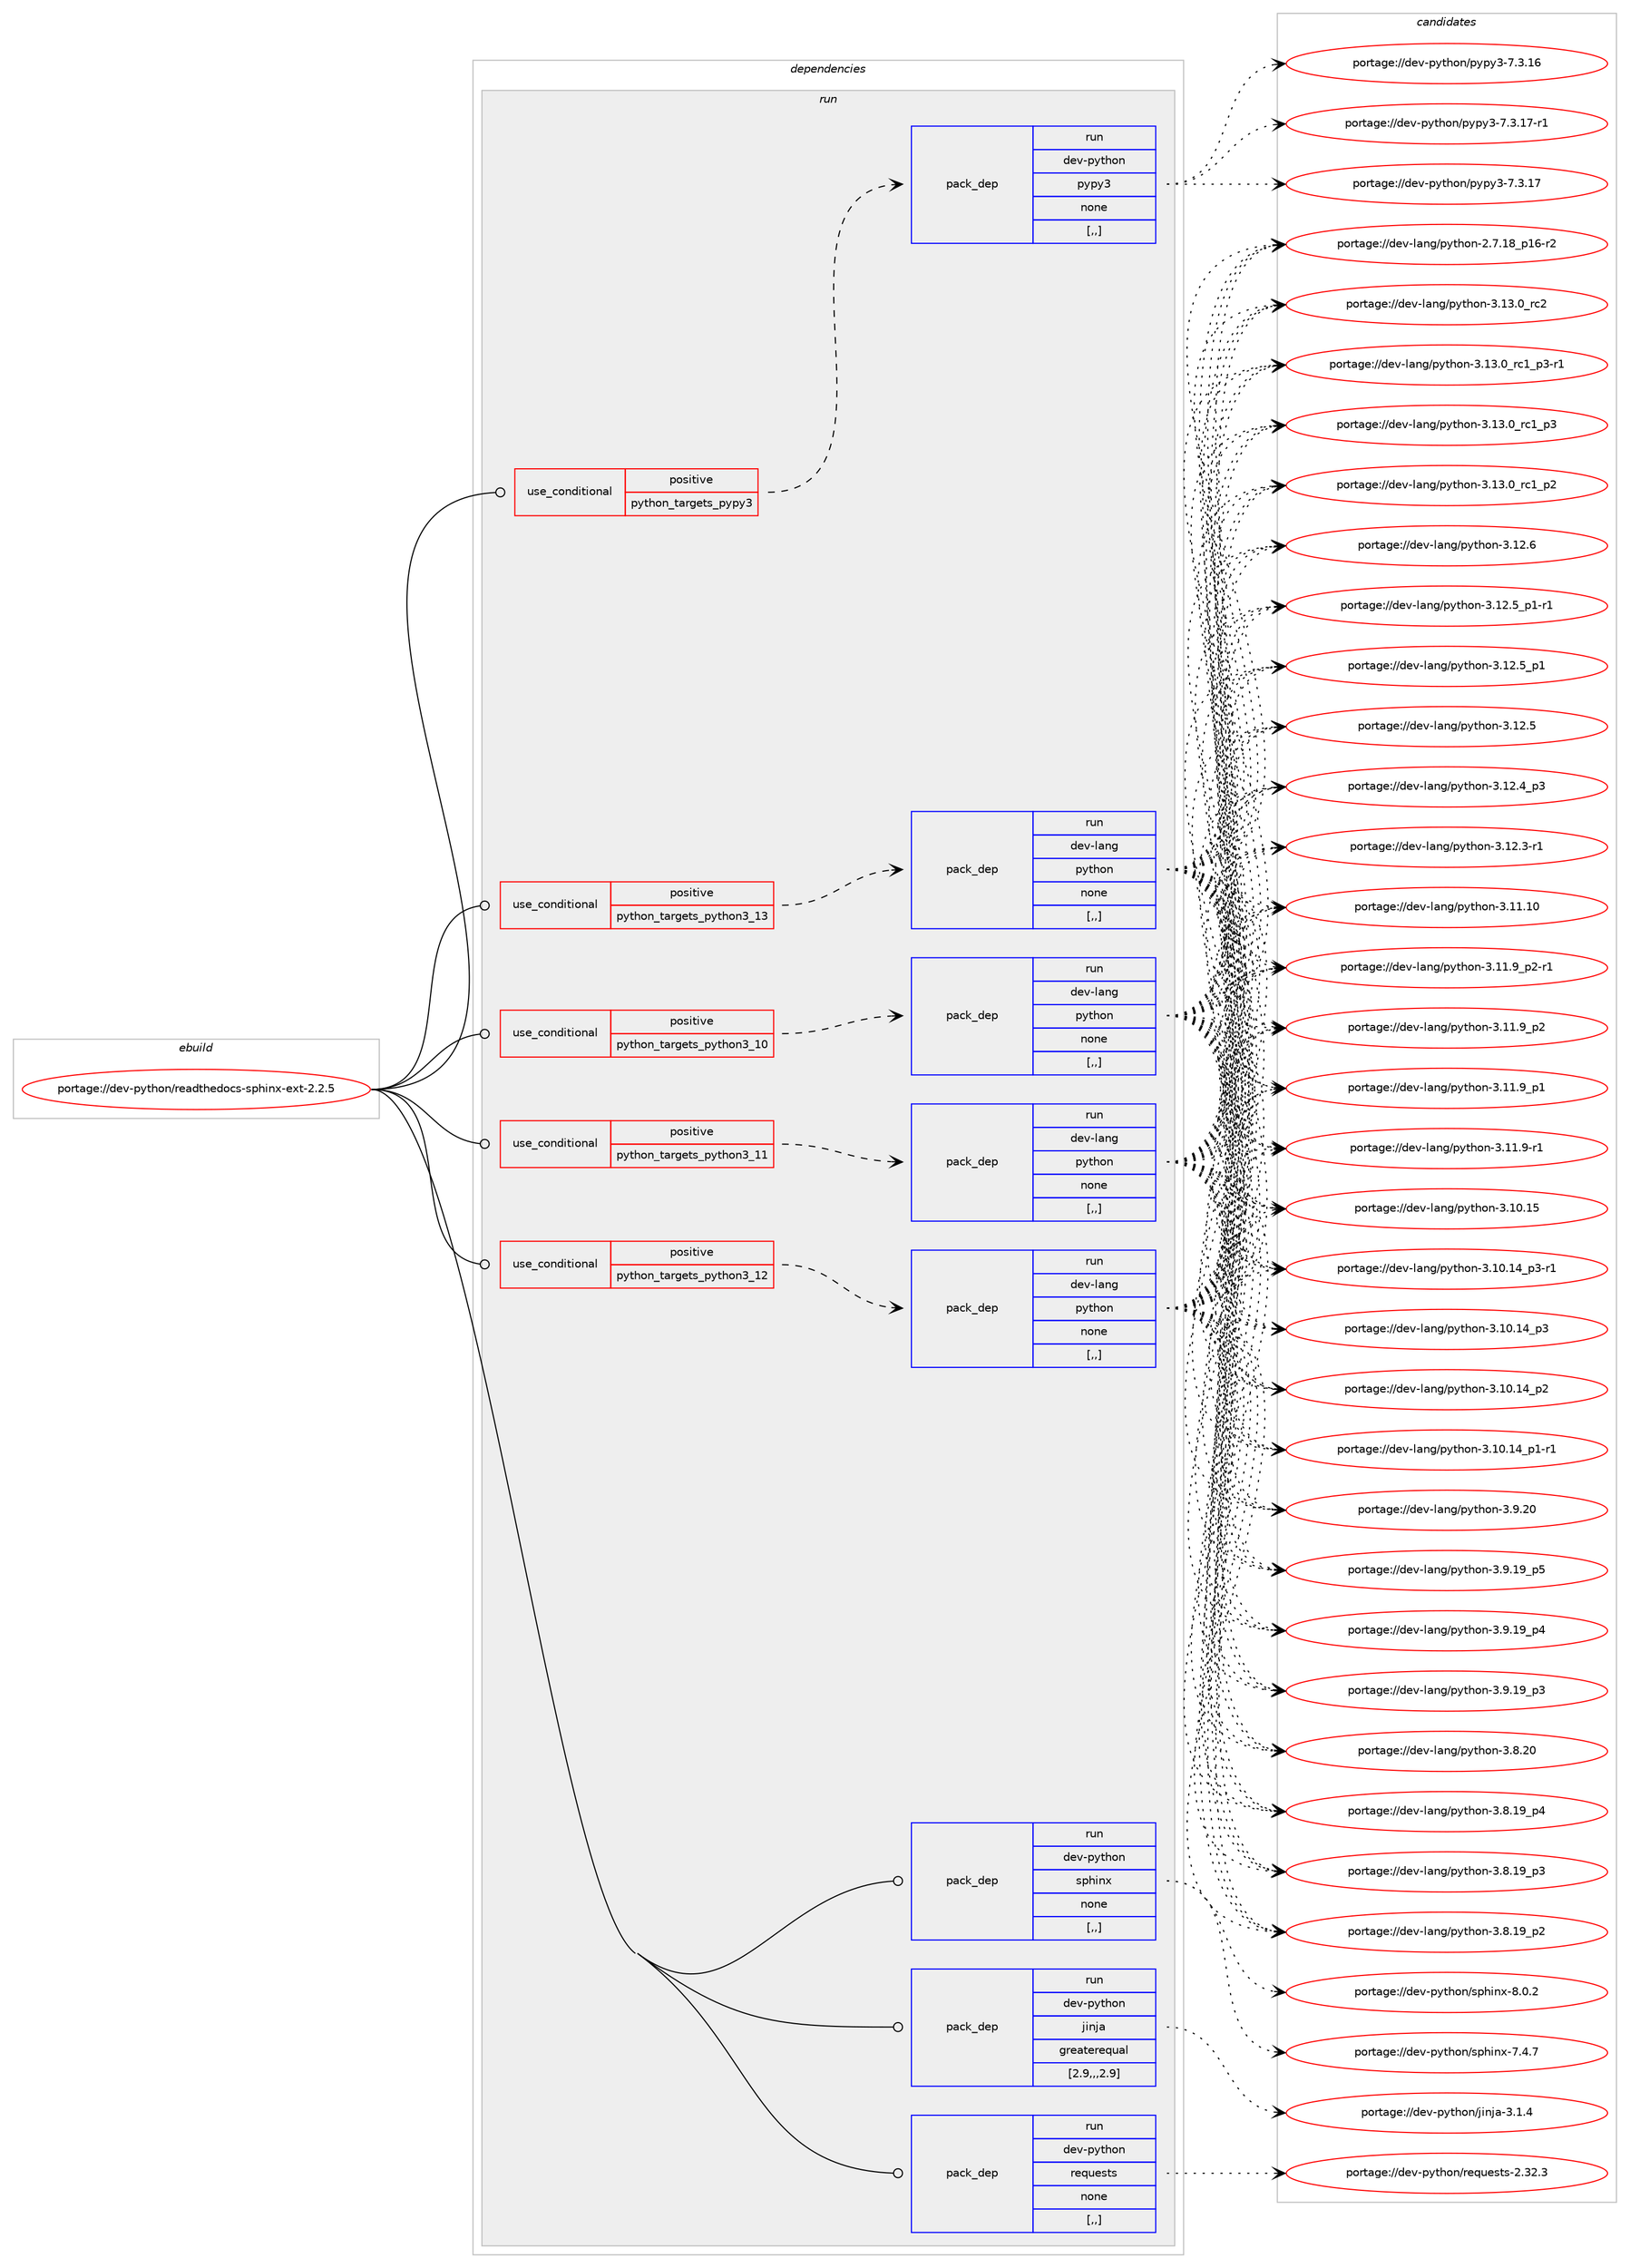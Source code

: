 digraph prolog {

# *************
# Graph options
# *************

newrank=true;
concentrate=true;
compound=true;
graph [rankdir=LR,fontname=Helvetica,fontsize=10,ranksep=1.5];#, ranksep=2.5, nodesep=0.2];
edge  [arrowhead=vee];
node  [fontname=Helvetica,fontsize=10];

# **********
# The ebuild
# **********

subgraph cluster_leftcol {
color=gray;
label=<<i>ebuild</i>>;
id [label="portage://dev-python/readthedocs-sphinx-ext-2.2.5", color=red, width=4, href="../dev-python/readthedocs-sphinx-ext-2.2.5.svg"];
}

# ****************
# The dependencies
# ****************

subgraph cluster_midcol {
color=gray;
label=<<i>dependencies</i>>;
subgraph cluster_compile {
fillcolor="#eeeeee";
style=filled;
label=<<i>compile</i>>;
}
subgraph cluster_compileandrun {
fillcolor="#eeeeee";
style=filled;
label=<<i>compile and run</i>>;
}
subgraph cluster_run {
fillcolor="#eeeeee";
style=filled;
label=<<i>run</i>>;
subgraph cond169513 {
dependency656906 [label=<<TABLE BORDER="0" CELLBORDER="1" CELLSPACING="0" CELLPADDING="4"><TR><TD ROWSPAN="3" CELLPADDING="10">use_conditional</TD></TR><TR><TD>positive</TD></TR><TR><TD>python_targets_pypy3</TD></TR></TABLE>>, shape=none, color=red];
subgraph pack482531 {
dependency656907 [label=<<TABLE BORDER="0" CELLBORDER="1" CELLSPACING="0" CELLPADDING="4" WIDTH="220"><TR><TD ROWSPAN="6" CELLPADDING="30">pack_dep</TD></TR><TR><TD WIDTH="110">run</TD></TR><TR><TD>dev-python</TD></TR><TR><TD>pypy3</TD></TR><TR><TD>none</TD></TR><TR><TD>[,,]</TD></TR></TABLE>>, shape=none, color=blue];
}
dependency656906:e -> dependency656907:w [weight=20,style="dashed",arrowhead="vee"];
}
id:e -> dependency656906:w [weight=20,style="solid",arrowhead="odot"];
subgraph cond169514 {
dependency656908 [label=<<TABLE BORDER="0" CELLBORDER="1" CELLSPACING="0" CELLPADDING="4"><TR><TD ROWSPAN="3" CELLPADDING="10">use_conditional</TD></TR><TR><TD>positive</TD></TR><TR><TD>python_targets_python3_10</TD></TR></TABLE>>, shape=none, color=red];
subgraph pack482532 {
dependency656909 [label=<<TABLE BORDER="0" CELLBORDER="1" CELLSPACING="0" CELLPADDING="4" WIDTH="220"><TR><TD ROWSPAN="6" CELLPADDING="30">pack_dep</TD></TR><TR><TD WIDTH="110">run</TD></TR><TR><TD>dev-lang</TD></TR><TR><TD>python</TD></TR><TR><TD>none</TD></TR><TR><TD>[,,]</TD></TR></TABLE>>, shape=none, color=blue];
}
dependency656908:e -> dependency656909:w [weight=20,style="dashed",arrowhead="vee"];
}
id:e -> dependency656908:w [weight=20,style="solid",arrowhead="odot"];
subgraph cond169515 {
dependency656910 [label=<<TABLE BORDER="0" CELLBORDER="1" CELLSPACING="0" CELLPADDING="4"><TR><TD ROWSPAN="3" CELLPADDING="10">use_conditional</TD></TR><TR><TD>positive</TD></TR><TR><TD>python_targets_python3_11</TD></TR></TABLE>>, shape=none, color=red];
subgraph pack482533 {
dependency656911 [label=<<TABLE BORDER="0" CELLBORDER="1" CELLSPACING="0" CELLPADDING="4" WIDTH="220"><TR><TD ROWSPAN="6" CELLPADDING="30">pack_dep</TD></TR><TR><TD WIDTH="110">run</TD></TR><TR><TD>dev-lang</TD></TR><TR><TD>python</TD></TR><TR><TD>none</TD></TR><TR><TD>[,,]</TD></TR></TABLE>>, shape=none, color=blue];
}
dependency656910:e -> dependency656911:w [weight=20,style="dashed",arrowhead="vee"];
}
id:e -> dependency656910:w [weight=20,style="solid",arrowhead="odot"];
subgraph cond169516 {
dependency656912 [label=<<TABLE BORDER="0" CELLBORDER="1" CELLSPACING="0" CELLPADDING="4"><TR><TD ROWSPAN="3" CELLPADDING="10">use_conditional</TD></TR><TR><TD>positive</TD></TR><TR><TD>python_targets_python3_12</TD></TR></TABLE>>, shape=none, color=red];
subgraph pack482534 {
dependency656913 [label=<<TABLE BORDER="0" CELLBORDER="1" CELLSPACING="0" CELLPADDING="4" WIDTH="220"><TR><TD ROWSPAN="6" CELLPADDING="30">pack_dep</TD></TR><TR><TD WIDTH="110">run</TD></TR><TR><TD>dev-lang</TD></TR><TR><TD>python</TD></TR><TR><TD>none</TD></TR><TR><TD>[,,]</TD></TR></TABLE>>, shape=none, color=blue];
}
dependency656912:e -> dependency656913:w [weight=20,style="dashed",arrowhead="vee"];
}
id:e -> dependency656912:w [weight=20,style="solid",arrowhead="odot"];
subgraph cond169517 {
dependency656914 [label=<<TABLE BORDER="0" CELLBORDER="1" CELLSPACING="0" CELLPADDING="4"><TR><TD ROWSPAN="3" CELLPADDING="10">use_conditional</TD></TR><TR><TD>positive</TD></TR><TR><TD>python_targets_python3_13</TD></TR></TABLE>>, shape=none, color=red];
subgraph pack482535 {
dependency656915 [label=<<TABLE BORDER="0" CELLBORDER="1" CELLSPACING="0" CELLPADDING="4" WIDTH="220"><TR><TD ROWSPAN="6" CELLPADDING="30">pack_dep</TD></TR><TR><TD WIDTH="110">run</TD></TR><TR><TD>dev-lang</TD></TR><TR><TD>python</TD></TR><TR><TD>none</TD></TR><TR><TD>[,,]</TD></TR></TABLE>>, shape=none, color=blue];
}
dependency656914:e -> dependency656915:w [weight=20,style="dashed",arrowhead="vee"];
}
id:e -> dependency656914:w [weight=20,style="solid",arrowhead="odot"];
subgraph pack482536 {
dependency656916 [label=<<TABLE BORDER="0" CELLBORDER="1" CELLSPACING="0" CELLPADDING="4" WIDTH="220"><TR><TD ROWSPAN="6" CELLPADDING="30">pack_dep</TD></TR><TR><TD WIDTH="110">run</TD></TR><TR><TD>dev-python</TD></TR><TR><TD>jinja</TD></TR><TR><TD>greaterequal</TD></TR><TR><TD>[2.9,,,2.9]</TD></TR></TABLE>>, shape=none, color=blue];
}
id:e -> dependency656916:w [weight=20,style="solid",arrowhead="odot"];
subgraph pack482537 {
dependency656917 [label=<<TABLE BORDER="0" CELLBORDER="1" CELLSPACING="0" CELLPADDING="4" WIDTH="220"><TR><TD ROWSPAN="6" CELLPADDING="30">pack_dep</TD></TR><TR><TD WIDTH="110">run</TD></TR><TR><TD>dev-python</TD></TR><TR><TD>requests</TD></TR><TR><TD>none</TD></TR><TR><TD>[,,]</TD></TR></TABLE>>, shape=none, color=blue];
}
id:e -> dependency656917:w [weight=20,style="solid",arrowhead="odot"];
subgraph pack482538 {
dependency656918 [label=<<TABLE BORDER="0" CELLBORDER="1" CELLSPACING="0" CELLPADDING="4" WIDTH="220"><TR><TD ROWSPAN="6" CELLPADDING="30">pack_dep</TD></TR><TR><TD WIDTH="110">run</TD></TR><TR><TD>dev-python</TD></TR><TR><TD>sphinx</TD></TR><TR><TD>none</TD></TR><TR><TD>[,,]</TD></TR></TABLE>>, shape=none, color=blue];
}
id:e -> dependency656918:w [weight=20,style="solid",arrowhead="odot"];
}
}

# **************
# The candidates
# **************

subgraph cluster_choices {
rank=same;
color=gray;
label=<<i>candidates</i>>;

subgraph choice482531 {
color=black;
nodesep=1;
choice100101118451121211161041111104711212111212151455546514649554511449 [label="portage://dev-python/pypy3-7.3.17-r1", color=red, width=4,href="../dev-python/pypy3-7.3.17-r1.svg"];
choice10010111845112121116104111110471121211121215145554651464955 [label="portage://dev-python/pypy3-7.3.17", color=red, width=4,href="../dev-python/pypy3-7.3.17.svg"];
choice10010111845112121116104111110471121211121215145554651464954 [label="portage://dev-python/pypy3-7.3.16", color=red, width=4,href="../dev-python/pypy3-7.3.16.svg"];
dependency656907:e -> choice100101118451121211161041111104711212111212151455546514649554511449:w [style=dotted,weight="100"];
dependency656907:e -> choice10010111845112121116104111110471121211121215145554651464955:w [style=dotted,weight="100"];
dependency656907:e -> choice10010111845112121116104111110471121211121215145554651464954:w [style=dotted,weight="100"];
}
subgraph choice482532 {
color=black;
nodesep=1;
choice10010111845108971101034711212111610411111045514649514648951149950 [label="portage://dev-lang/python-3.13.0_rc2", color=red, width=4,href="../dev-lang/python-3.13.0_rc2.svg"];
choice1001011184510897110103471121211161041111104551464951464895114994995112514511449 [label="portage://dev-lang/python-3.13.0_rc1_p3-r1", color=red, width=4,href="../dev-lang/python-3.13.0_rc1_p3-r1.svg"];
choice100101118451089711010347112121116104111110455146495146489511499499511251 [label="portage://dev-lang/python-3.13.0_rc1_p3", color=red, width=4,href="../dev-lang/python-3.13.0_rc1_p3.svg"];
choice100101118451089711010347112121116104111110455146495146489511499499511250 [label="portage://dev-lang/python-3.13.0_rc1_p2", color=red, width=4,href="../dev-lang/python-3.13.0_rc1_p2.svg"];
choice10010111845108971101034711212111610411111045514649504654 [label="portage://dev-lang/python-3.12.6", color=red, width=4,href="../dev-lang/python-3.12.6.svg"];
choice1001011184510897110103471121211161041111104551464950465395112494511449 [label="portage://dev-lang/python-3.12.5_p1-r1", color=red, width=4,href="../dev-lang/python-3.12.5_p1-r1.svg"];
choice100101118451089711010347112121116104111110455146495046539511249 [label="portage://dev-lang/python-3.12.5_p1", color=red, width=4,href="../dev-lang/python-3.12.5_p1.svg"];
choice10010111845108971101034711212111610411111045514649504653 [label="portage://dev-lang/python-3.12.5", color=red, width=4,href="../dev-lang/python-3.12.5.svg"];
choice100101118451089711010347112121116104111110455146495046529511251 [label="portage://dev-lang/python-3.12.4_p3", color=red, width=4,href="../dev-lang/python-3.12.4_p3.svg"];
choice100101118451089711010347112121116104111110455146495046514511449 [label="portage://dev-lang/python-3.12.3-r1", color=red, width=4,href="../dev-lang/python-3.12.3-r1.svg"];
choice1001011184510897110103471121211161041111104551464949464948 [label="portage://dev-lang/python-3.11.10", color=red, width=4,href="../dev-lang/python-3.11.10.svg"];
choice1001011184510897110103471121211161041111104551464949465795112504511449 [label="portage://dev-lang/python-3.11.9_p2-r1", color=red, width=4,href="../dev-lang/python-3.11.9_p2-r1.svg"];
choice100101118451089711010347112121116104111110455146494946579511250 [label="portage://dev-lang/python-3.11.9_p2", color=red, width=4,href="../dev-lang/python-3.11.9_p2.svg"];
choice100101118451089711010347112121116104111110455146494946579511249 [label="portage://dev-lang/python-3.11.9_p1", color=red, width=4,href="../dev-lang/python-3.11.9_p1.svg"];
choice100101118451089711010347112121116104111110455146494946574511449 [label="portage://dev-lang/python-3.11.9-r1", color=red, width=4,href="../dev-lang/python-3.11.9-r1.svg"];
choice1001011184510897110103471121211161041111104551464948464953 [label="portage://dev-lang/python-3.10.15", color=red, width=4,href="../dev-lang/python-3.10.15.svg"];
choice100101118451089711010347112121116104111110455146494846495295112514511449 [label="portage://dev-lang/python-3.10.14_p3-r1", color=red, width=4,href="../dev-lang/python-3.10.14_p3-r1.svg"];
choice10010111845108971101034711212111610411111045514649484649529511251 [label="portage://dev-lang/python-3.10.14_p3", color=red, width=4,href="../dev-lang/python-3.10.14_p3.svg"];
choice10010111845108971101034711212111610411111045514649484649529511250 [label="portage://dev-lang/python-3.10.14_p2", color=red, width=4,href="../dev-lang/python-3.10.14_p2.svg"];
choice100101118451089711010347112121116104111110455146494846495295112494511449 [label="portage://dev-lang/python-3.10.14_p1-r1", color=red, width=4,href="../dev-lang/python-3.10.14_p1-r1.svg"];
choice10010111845108971101034711212111610411111045514657465048 [label="portage://dev-lang/python-3.9.20", color=red, width=4,href="../dev-lang/python-3.9.20.svg"];
choice100101118451089711010347112121116104111110455146574649579511253 [label="portage://dev-lang/python-3.9.19_p5", color=red, width=4,href="../dev-lang/python-3.9.19_p5.svg"];
choice100101118451089711010347112121116104111110455146574649579511252 [label="portage://dev-lang/python-3.9.19_p4", color=red, width=4,href="../dev-lang/python-3.9.19_p4.svg"];
choice100101118451089711010347112121116104111110455146574649579511251 [label="portage://dev-lang/python-3.9.19_p3", color=red, width=4,href="../dev-lang/python-3.9.19_p3.svg"];
choice10010111845108971101034711212111610411111045514656465048 [label="portage://dev-lang/python-3.8.20", color=red, width=4,href="../dev-lang/python-3.8.20.svg"];
choice100101118451089711010347112121116104111110455146564649579511252 [label="portage://dev-lang/python-3.8.19_p4", color=red, width=4,href="../dev-lang/python-3.8.19_p4.svg"];
choice100101118451089711010347112121116104111110455146564649579511251 [label="portage://dev-lang/python-3.8.19_p3", color=red, width=4,href="../dev-lang/python-3.8.19_p3.svg"];
choice100101118451089711010347112121116104111110455146564649579511250 [label="portage://dev-lang/python-3.8.19_p2", color=red, width=4,href="../dev-lang/python-3.8.19_p2.svg"];
choice100101118451089711010347112121116104111110455046554649569511249544511450 [label="portage://dev-lang/python-2.7.18_p16-r2", color=red, width=4,href="../dev-lang/python-2.7.18_p16-r2.svg"];
dependency656909:e -> choice10010111845108971101034711212111610411111045514649514648951149950:w [style=dotted,weight="100"];
dependency656909:e -> choice1001011184510897110103471121211161041111104551464951464895114994995112514511449:w [style=dotted,weight="100"];
dependency656909:e -> choice100101118451089711010347112121116104111110455146495146489511499499511251:w [style=dotted,weight="100"];
dependency656909:e -> choice100101118451089711010347112121116104111110455146495146489511499499511250:w [style=dotted,weight="100"];
dependency656909:e -> choice10010111845108971101034711212111610411111045514649504654:w [style=dotted,weight="100"];
dependency656909:e -> choice1001011184510897110103471121211161041111104551464950465395112494511449:w [style=dotted,weight="100"];
dependency656909:e -> choice100101118451089711010347112121116104111110455146495046539511249:w [style=dotted,weight="100"];
dependency656909:e -> choice10010111845108971101034711212111610411111045514649504653:w [style=dotted,weight="100"];
dependency656909:e -> choice100101118451089711010347112121116104111110455146495046529511251:w [style=dotted,weight="100"];
dependency656909:e -> choice100101118451089711010347112121116104111110455146495046514511449:w [style=dotted,weight="100"];
dependency656909:e -> choice1001011184510897110103471121211161041111104551464949464948:w [style=dotted,weight="100"];
dependency656909:e -> choice1001011184510897110103471121211161041111104551464949465795112504511449:w [style=dotted,weight="100"];
dependency656909:e -> choice100101118451089711010347112121116104111110455146494946579511250:w [style=dotted,weight="100"];
dependency656909:e -> choice100101118451089711010347112121116104111110455146494946579511249:w [style=dotted,weight="100"];
dependency656909:e -> choice100101118451089711010347112121116104111110455146494946574511449:w [style=dotted,weight="100"];
dependency656909:e -> choice1001011184510897110103471121211161041111104551464948464953:w [style=dotted,weight="100"];
dependency656909:e -> choice100101118451089711010347112121116104111110455146494846495295112514511449:w [style=dotted,weight="100"];
dependency656909:e -> choice10010111845108971101034711212111610411111045514649484649529511251:w [style=dotted,weight="100"];
dependency656909:e -> choice10010111845108971101034711212111610411111045514649484649529511250:w [style=dotted,weight="100"];
dependency656909:e -> choice100101118451089711010347112121116104111110455146494846495295112494511449:w [style=dotted,weight="100"];
dependency656909:e -> choice10010111845108971101034711212111610411111045514657465048:w [style=dotted,weight="100"];
dependency656909:e -> choice100101118451089711010347112121116104111110455146574649579511253:w [style=dotted,weight="100"];
dependency656909:e -> choice100101118451089711010347112121116104111110455146574649579511252:w [style=dotted,weight="100"];
dependency656909:e -> choice100101118451089711010347112121116104111110455146574649579511251:w [style=dotted,weight="100"];
dependency656909:e -> choice10010111845108971101034711212111610411111045514656465048:w [style=dotted,weight="100"];
dependency656909:e -> choice100101118451089711010347112121116104111110455146564649579511252:w [style=dotted,weight="100"];
dependency656909:e -> choice100101118451089711010347112121116104111110455146564649579511251:w [style=dotted,weight="100"];
dependency656909:e -> choice100101118451089711010347112121116104111110455146564649579511250:w [style=dotted,weight="100"];
dependency656909:e -> choice100101118451089711010347112121116104111110455046554649569511249544511450:w [style=dotted,weight="100"];
}
subgraph choice482533 {
color=black;
nodesep=1;
choice10010111845108971101034711212111610411111045514649514648951149950 [label="portage://dev-lang/python-3.13.0_rc2", color=red, width=4,href="../dev-lang/python-3.13.0_rc2.svg"];
choice1001011184510897110103471121211161041111104551464951464895114994995112514511449 [label="portage://dev-lang/python-3.13.0_rc1_p3-r1", color=red, width=4,href="../dev-lang/python-3.13.0_rc1_p3-r1.svg"];
choice100101118451089711010347112121116104111110455146495146489511499499511251 [label="portage://dev-lang/python-3.13.0_rc1_p3", color=red, width=4,href="../dev-lang/python-3.13.0_rc1_p3.svg"];
choice100101118451089711010347112121116104111110455146495146489511499499511250 [label="portage://dev-lang/python-3.13.0_rc1_p2", color=red, width=4,href="../dev-lang/python-3.13.0_rc1_p2.svg"];
choice10010111845108971101034711212111610411111045514649504654 [label="portage://dev-lang/python-3.12.6", color=red, width=4,href="../dev-lang/python-3.12.6.svg"];
choice1001011184510897110103471121211161041111104551464950465395112494511449 [label="portage://dev-lang/python-3.12.5_p1-r1", color=red, width=4,href="../dev-lang/python-3.12.5_p1-r1.svg"];
choice100101118451089711010347112121116104111110455146495046539511249 [label="portage://dev-lang/python-3.12.5_p1", color=red, width=4,href="../dev-lang/python-3.12.5_p1.svg"];
choice10010111845108971101034711212111610411111045514649504653 [label="portage://dev-lang/python-3.12.5", color=red, width=4,href="../dev-lang/python-3.12.5.svg"];
choice100101118451089711010347112121116104111110455146495046529511251 [label="portage://dev-lang/python-3.12.4_p3", color=red, width=4,href="../dev-lang/python-3.12.4_p3.svg"];
choice100101118451089711010347112121116104111110455146495046514511449 [label="portage://dev-lang/python-3.12.3-r1", color=red, width=4,href="../dev-lang/python-3.12.3-r1.svg"];
choice1001011184510897110103471121211161041111104551464949464948 [label="portage://dev-lang/python-3.11.10", color=red, width=4,href="../dev-lang/python-3.11.10.svg"];
choice1001011184510897110103471121211161041111104551464949465795112504511449 [label="portage://dev-lang/python-3.11.9_p2-r1", color=red, width=4,href="../dev-lang/python-3.11.9_p2-r1.svg"];
choice100101118451089711010347112121116104111110455146494946579511250 [label="portage://dev-lang/python-3.11.9_p2", color=red, width=4,href="../dev-lang/python-3.11.9_p2.svg"];
choice100101118451089711010347112121116104111110455146494946579511249 [label="portage://dev-lang/python-3.11.9_p1", color=red, width=4,href="../dev-lang/python-3.11.9_p1.svg"];
choice100101118451089711010347112121116104111110455146494946574511449 [label="portage://dev-lang/python-3.11.9-r1", color=red, width=4,href="../dev-lang/python-3.11.9-r1.svg"];
choice1001011184510897110103471121211161041111104551464948464953 [label="portage://dev-lang/python-3.10.15", color=red, width=4,href="../dev-lang/python-3.10.15.svg"];
choice100101118451089711010347112121116104111110455146494846495295112514511449 [label="portage://dev-lang/python-3.10.14_p3-r1", color=red, width=4,href="../dev-lang/python-3.10.14_p3-r1.svg"];
choice10010111845108971101034711212111610411111045514649484649529511251 [label="portage://dev-lang/python-3.10.14_p3", color=red, width=4,href="../dev-lang/python-3.10.14_p3.svg"];
choice10010111845108971101034711212111610411111045514649484649529511250 [label="portage://dev-lang/python-3.10.14_p2", color=red, width=4,href="../dev-lang/python-3.10.14_p2.svg"];
choice100101118451089711010347112121116104111110455146494846495295112494511449 [label="portage://dev-lang/python-3.10.14_p1-r1", color=red, width=4,href="../dev-lang/python-3.10.14_p1-r1.svg"];
choice10010111845108971101034711212111610411111045514657465048 [label="portage://dev-lang/python-3.9.20", color=red, width=4,href="../dev-lang/python-3.9.20.svg"];
choice100101118451089711010347112121116104111110455146574649579511253 [label="portage://dev-lang/python-3.9.19_p5", color=red, width=4,href="../dev-lang/python-3.9.19_p5.svg"];
choice100101118451089711010347112121116104111110455146574649579511252 [label="portage://dev-lang/python-3.9.19_p4", color=red, width=4,href="../dev-lang/python-3.9.19_p4.svg"];
choice100101118451089711010347112121116104111110455146574649579511251 [label="portage://dev-lang/python-3.9.19_p3", color=red, width=4,href="../dev-lang/python-3.9.19_p3.svg"];
choice10010111845108971101034711212111610411111045514656465048 [label="portage://dev-lang/python-3.8.20", color=red, width=4,href="../dev-lang/python-3.8.20.svg"];
choice100101118451089711010347112121116104111110455146564649579511252 [label="portage://dev-lang/python-3.8.19_p4", color=red, width=4,href="../dev-lang/python-3.8.19_p4.svg"];
choice100101118451089711010347112121116104111110455146564649579511251 [label="portage://dev-lang/python-3.8.19_p3", color=red, width=4,href="../dev-lang/python-3.8.19_p3.svg"];
choice100101118451089711010347112121116104111110455146564649579511250 [label="portage://dev-lang/python-3.8.19_p2", color=red, width=4,href="../dev-lang/python-3.8.19_p2.svg"];
choice100101118451089711010347112121116104111110455046554649569511249544511450 [label="portage://dev-lang/python-2.7.18_p16-r2", color=red, width=4,href="../dev-lang/python-2.7.18_p16-r2.svg"];
dependency656911:e -> choice10010111845108971101034711212111610411111045514649514648951149950:w [style=dotted,weight="100"];
dependency656911:e -> choice1001011184510897110103471121211161041111104551464951464895114994995112514511449:w [style=dotted,weight="100"];
dependency656911:e -> choice100101118451089711010347112121116104111110455146495146489511499499511251:w [style=dotted,weight="100"];
dependency656911:e -> choice100101118451089711010347112121116104111110455146495146489511499499511250:w [style=dotted,weight="100"];
dependency656911:e -> choice10010111845108971101034711212111610411111045514649504654:w [style=dotted,weight="100"];
dependency656911:e -> choice1001011184510897110103471121211161041111104551464950465395112494511449:w [style=dotted,weight="100"];
dependency656911:e -> choice100101118451089711010347112121116104111110455146495046539511249:w [style=dotted,weight="100"];
dependency656911:e -> choice10010111845108971101034711212111610411111045514649504653:w [style=dotted,weight="100"];
dependency656911:e -> choice100101118451089711010347112121116104111110455146495046529511251:w [style=dotted,weight="100"];
dependency656911:e -> choice100101118451089711010347112121116104111110455146495046514511449:w [style=dotted,weight="100"];
dependency656911:e -> choice1001011184510897110103471121211161041111104551464949464948:w [style=dotted,weight="100"];
dependency656911:e -> choice1001011184510897110103471121211161041111104551464949465795112504511449:w [style=dotted,weight="100"];
dependency656911:e -> choice100101118451089711010347112121116104111110455146494946579511250:w [style=dotted,weight="100"];
dependency656911:e -> choice100101118451089711010347112121116104111110455146494946579511249:w [style=dotted,weight="100"];
dependency656911:e -> choice100101118451089711010347112121116104111110455146494946574511449:w [style=dotted,weight="100"];
dependency656911:e -> choice1001011184510897110103471121211161041111104551464948464953:w [style=dotted,weight="100"];
dependency656911:e -> choice100101118451089711010347112121116104111110455146494846495295112514511449:w [style=dotted,weight="100"];
dependency656911:e -> choice10010111845108971101034711212111610411111045514649484649529511251:w [style=dotted,weight="100"];
dependency656911:e -> choice10010111845108971101034711212111610411111045514649484649529511250:w [style=dotted,weight="100"];
dependency656911:e -> choice100101118451089711010347112121116104111110455146494846495295112494511449:w [style=dotted,weight="100"];
dependency656911:e -> choice10010111845108971101034711212111610411111045514657465048:w [style=dotted,weight="100"];
dependency656911:e -> choice100101118451089711010347112121116104111110455146574649579511253:w [style=dotted,weight="100"];
dependency656911:e -> choice100101118451089711010347112121116104111110455146574649579511252:w [style=dotted,weight="100"];
dependency656911:e -> choice100101118451089711010347112121116104111110455146574649579511251:w [style=dotted,weight="100"];
dependency656911:e -> choice10010111845108971101034711212111610411111045514656465048:w [style=dotted,weight="100"];
dependency656911:e -> choice100101118451089711010347112121116104111110455146564649579511252:w [style=dotted,weight="100"];
dependency656911:e -> choice100101118451089711010347112121116104111110455146564649579511251:w [style=dotted,weight="100"];
dependency656911:e -> choice100101118451089711010347112121116104111110455146564649579511250:w [style=dotted,weight="100"];
dependency656911:e -> choice100101118451089711010347112121116104111110455046554649569511249544511450:w [style=dotted,weight="100"];
}
subgraph choice482534 {
color=black;
nodesep=1;
choice10010111845108971101034711212111610411111045514649514648951149950 [label="portage://dev-lang/python-3.13.0_rc2", color=red, width=4,href="../dev-lang/python-3.13.0_rc2.svg"];
choice1001011184510897110103471121211161041111104551464951464895114994995112514511449 [label="portage://dev-lang/python-3.13.0_rc1_p3-r1", color=red, width=4,href="../dev-lang/python-3.13.0_rc1_p3-r1.svg"];
choice100101118451089711010347112121116104111110455146495146489511499499511251 [label="portage://dev-lang/python-3.13.0_rc1_p3", color=red, width=4,href="../dev-lang/python-3.13.0_rc1_p3.svg"];
choice100101118451089711010347112121116104111110455146495146489511499499511250 [label="portage://dev-lang/python-3.13.0_rc1_p2", color=red, width=4,href="../dev-lang/python-3.13.0_rc1_p2.svg"];
choice10010111845108971101034711212111610411111045514649504654 [label="portage://dev-lang/python-3.12.6", color=red, width=4,href="../dev-lang/python-3.12.6.svg"];
choice1001011184510897110103471121211161041111104551464950465395112494511449 [label="portage://dev-lang/python-3.12.5_p1-r1", color=red, width=4,href="../dev-lang/python-3.12.5_p1-r1.svg"];
choice100101118451089711010347112121116104111110455146495046539511249 [label="portage://dev-lang/python-3.12.5_p1", color=red, width=4,href="../dev-lang/python-3.12.5_p1.svg"];
choice10010111845108971101034711212111610411111045514649504653 [label="portage://dev-lang/python-3.12.5", color=red, width=4,href="../dev-lang/python-3.12.5.svg"];
choice100101118451089711010347112121116104111110455146495046529511251 [label="portage://dev-lang/python-3.12.4_p3", color=red, width=4,href="../dev-lang/python-3.12.4_p3.svg"];
choice100101118451089711010347112121116104111110455146495046514511449 [label="portage://dev-lang/python-3.12.3-r1", color=red, width=4,href="../dev-lang/python-3.12.3-r1.svg"];
choice1001011184510897110103471121211161041111104551464949464948 [label="portage://dev-lang/python-3.11.10", color=red, width=4,href="../dev-lang/python-3.11.10.svg"];
choice1001011184510897110103471121211161041111104551464949465795112504511449 [label="portage://dev-lang/python-3.11.9_p2-r1", color=red, width=4,href="../dev-lang/python-3.11.9_p2-r1.svg"];
choice100101118451089711010347112121116104111110455146494946579511250 [label="portage://dev-lang/python-3.11.9_p2", color=red, width=4,href="../dev-lang/python-3.11.9_p2.svg"];
choice100101118451089711010347112121116104111110455146494946579511249 [label="portage://dev-lang/python-3.11.9_p1", color=red, width=4,href="../dev-lang/python-3.11.9_p1.svg"];
choice100101118451089711010347112121116104111110455146494946574511449 [label="portage://dev-lang/python-3.11.9-r1", color=red, width=4,href="../dev-lang/python-3.11.9-r1.svg"];
choice1001011184510897110103471121211161041111104551464948464953 [label="portage://dev-lang/python-3.10.15", color=red, width=4,href="../dev-lang/python-3.10.15.svg"];
choice100101118451089711010347112121116104111110455146494846495295112514511449 [label="portage://dev-lang/python-3.10.14_p3-r1", color=red, width=4,href="../dev-lang/python-3.10.14_p3-r1.svg"];
choice10010111845108971101034711212111610411111045514649484649529511251 [label="portage://dev-lang/python-3.10.14_p3", color=red, width=4,href="../dev-lang/python-3.10.14_p3.svg"];
choice10010111845108971101034711212111610411111045514649484649529511250 [label="portage://dev-lang/python-3.10.14_p2", color=red, width=4,href="../dev-lang/python-3.10.14_p2.svg"];
choice100101118451089711010347112121116104111110455146494846495295112494511449 [label="portage://dev-lang/python-3.10.14_p1-r1", color=red, width=4,href="../dev-lang/python-3.10.14_p1-r1.svg"];
choice10010111845108971101034711212111610411111045514657465048 [label="portage://dev-lang/python-3.9.20", color=red, width=4,href="../dev-lang/python-3.9.20.svg"];
choice100101118451089711010347112121116104111110455146574649579511253 [label="portage://dev-lang/python-3.9.19_p5", color=red, width=4,href="../dev-lang/python-3.9.19_p5.svg"];
choice100101118451089711010347112121116104111110455146574649579511252 [label="portage://dev-lang/python-3.9.19_p4", color=red, width=4,href="../dev-lang/python-3.9.19_p4.svg"];
choice100101118451089711010347112121116104111110455146574649579511251 [label="portage://dev-lang/python-3.9.19_p3", color=red, width=4,href="../dev-lang/python-3.9.19_p3.svg"];
choice10010111845108971101034711212111610411111045514656465048 [label="portage://dev-lang/python-3.8.20", color=red, width=4,href="../dev-lang/python-3.8.20.svg"];
choice100101118451089711010347112121116104111110455146564649579511252 [label="portage://dev-lang/python-3.8.19_p4", color=red, width=4,href="../dev-lang/python-3.8.19_p4.svg"];
choice100101118451089711010347112121116104111110455146564649579511251 [label="portage://dev-lang/python-3.8.19_p3", color=red, width=4,href="../dev-lang/python-3.8.19_p3.svg"];
choice100101118451089711010347112121116104111110455146564649579511250 [label="portage://dev-lang/python-3.8.19_p2", color=red, width=4,href="../dev-lang/python-3.8.19_p2.svg"];
choice100101118451089711010347112121116104111110455046554649569511249544511450 [label="portage://dev-lang/python-2.7.18_p16-r2", color=red, width=4,href="../dev-lang/python-2.7.18_p16-r2.svg"];
dependency656913:e -> choice10010111845108971101034711212111610411111045514649514648951149950:w [style=dotted,weight="100"];
dependency656913:e -> choice1001011184510897110103471121211161041111104551464951464895114994995112514511449:w [style=dotted,weight="100"];
dependency656913:e -> choice100101118451089711010347112121116104111110455146495146489511499499511251:w [style=dotted,weight="100"];
dependency656913:e -> choice100101118451089711010347112121116104111110455146495146489511499499511250:w [style=dotted,weight="100"];
dependency656913:e -> choice10010111845108971101034711212111610411111045514649504654:w [style=dotted,weight="100"];
dependency656913:e -> choice1001011184510897110103471121211161041111104551464950465395112494511449:w [style=dotted,weight="100"];
dependency656913:e -> choice100101118451089711010347112121116104111110455146495046539511249:w [style=dotted,weight="100"];
dependency656913:e -> choice10010111845108971101034711212111610411111045514649504653:w [style=dotted,weight="100"];
dependency656913:e -> choice100101118451089711010347112121116104111110455146495046529511251:w [style=dotted,weight="100"];
dependency656913:e -> choice100101118451089711010347112121116104111110455146495046514511449:w [style=dotted,weight="100"];
dependency656913:e -> choice1001011184510897110103471121211161041111104551464949464948:w [style=dotted,weight="100"];
dependency656913:e -> choice1001011184510897110103471121211161041111104551464949465795112504511449:w [style=dotted,weight="100"];
dependency656913:e -> choice100101118451089711010347112121116104111110455146494946579511250:w [style=dotted,weight="100"];
dependency656913:e -> choice100101118451089711010347112121116104111110455146494946579511249:w [style=dotted,weight="100"];
dependency656913:e -> choice100101118451089711010347112121116104111110455146494946574511449:w [style=dotted,weight="100"];
dependency656913:e -> choice1001011184510897110103471121211161041111104551464948464953:w [style=dotted,weight="100"];
dependency656913:e -> choice100101118451089711010347112121116104111110455146494846495295112514511449:w [style=dotted,weight="100"];
dependency656913:e -> choice10010111845108971101034711212111610411111045514649484649529511251:w [style=dotted,weight="100"];
dependency656913:e -> choice10010111845108971101034711212111610411111045514649484649529511250:w [style=dotted,weight="100"];
dependency656913:e -> choice100101118451089711010347112121116104111110455146494846495295112494511449:w [style=dotted,weight="100"];
dependency656913:e -> choice10010111845108971101034711212111610411111045514657465048:w [style=dotted,weight="100"];
dependency656913:e -> choice100101118451089711010347112121116104111110455146574649579511253:w [style=dotted,weight="100"];
dependency656913:e -> choice100101118451089711010347112121116104111110455146574649579511252:w [style=dotted,weight="100"];
dependency656913:e -> choice100101118451089711010347112121116104111110455146574649579511251:w [style=dotted,weight="100"];
dependency656913:e -> choice10010111845108971101034711212111610411111045514656465048:w [style=dotted,weight="100"];
dependency656913:e -> choice100101118451089711010347112121116104111110455146564649579511252:w [style=dotted,weight="100"];
dependency656913:e -> choice100101118451089711010347112121116104111110455146564649579511251:w [style=dotted,weight="100"];
dependency656913:e -> choice100101118451089711010347112121116104111110455146564649579511250:w [style=dotted,weight="100"];
dependency656913:e -> choice100101118451089711010347112121116104111110455046554649569511249544511450:w [style=dotted,weight="100"];
}
subgraph choice482535 {
color=black;
nodesep=1;
choice10010111845108971101034711212111610411111045514649514648951149950 [label="portage://dev-lang/python-3.13.0_rc2", color=red, width=4,href="../dev-lang/python-3.13.0_rc2.svg"];
choice1001011184510897110103471121211161041111104551464951464895114994995112514511449 [label="portage://dev-lang/python-3.13.0_rc1_p3-r1", color=red, width=4,href="../dev-lang/python-3.13.0_rc1_p3-r1.svg"];
choice100101118451089711010347112121116104111110455146495146489511499499511251 [label="portage://dev-lang/python-3.13.0_rc1_p3", color=red, width=4,href="../dev-lang/python-3.13.0_rc1_p3.svg"];
choice100101118451089711010347112121116104111110455146495146489511499499511250 [label="portage://dev-lang/python-3.13.0_rc1_p2", color=red, width=4,href="../dev-lang/python-3.13.0_rc1_p2.svg"];
choice10010111845108971101034711212111610411111045514649504654 [label="portage://dev-lang/python-3.12.6", color=red, width=4,href="../dev-lang/python-3.12.6.svg"];
choice1001011184510897110103471121211161041111104551464950465395112494511449 [label="portage://dev-lang/python-3.12.5_p1-r1", color=red, width=4,href="../dev-lang/python-3.12.5_p1-r1.svg"];
choice100101118451089711010347112121116104111110455146495046539511249 [label="portage://dev-lang/python-3.12.5_p1", color=red, width=4,href="../dev-lang/python-3.12.5_p1.svg"];
choice10010111845108971101034711212111610411111045514649504653 [label="portage://dev-lang/python-3.12.5", color=red, width=4,href="../dev-lang/python-3.12.5.svg"];
choice100101118451089711010347112121116104111110455146495046529511251 [label="portage://dev-lang/python-3.12.4_p3", color=red, width=4,href="../dev-lang/python-3.12.4_p3.svg"];
choice100101118451089711010347112121116104111110455146495046514511449 [label="portage://dev-lang/python-3.12.3-r1", color=red, width=4,href="../dev-lang/python-3.12.3-r1.svg"];
choice1001011184510897110103471121211161041111104551464949464948 [label="portage://dev-lang/python-3.11.10", color=red, width=4,href="../dev-lang/python-3.11.10.svg"];
choice1001011184510897110103471121211161041111104551464949465795112504511449 [label="portage://dev-lang/python-3.11.9_p2-r1", color=red, width=4,href="../dev-lang/python-3.11.9_p2-r1.svg"];
choice100101118451089711010347112121116104111110455146494946579511250 [label="portage://dev-lang/python-3.11.9_p2", color=red, width=4,href="../dev-lang/python-3.11.9_p2.svg"];
choice100101118451089711010347112121116104111110455146494946579511249 [label="portage://dev-lang/python-3.11.9_p1", color=red, width=4,href="../dev-lang/python-3.11.9_p1.svg"];
choice100101118451089711010347112121116104111110455146494946574511449 [label="portage://dev-lang/python-3.11.9-r1", color=red, width=4,href="../dev-lang/python-3.11.9-r1.svg"];
choice1001011184510897110103471121211161041111104551464948464953 [label="portage://dev-lang/python-3.10.15", color=red, width=4,href="../dev-lang/python-3.10.15.svg"];
choice100101118451089711010347112121116104111110455146494846495295112514511449 [label="portage://dev-lang/python-3.10.14_p3-r1", color=red, width=4,href="../dev-lang/python-3.10.14_p3-r1.svg"];
choice10010111845108971101034711212111610411111045514649484649529511251 [label="portage://dev-lang/python-3.10.14_p3", color=red, width=4,href="../dev-lang/python-3.10.14_p3.svg"];
choice10010111845108971101034711212111610411111045514649484649529511250 [label="portage://dev-lang/python-3.10.14_p2", color=red, width=4,href="../dev-lang/python-3.10.14_p2.svg"];
choice100101118451089711010347112121116104111110455146494846495295112494511449 [label="portage://dev-lang/python-3.10.14_p1-r1", color=red, width=4,href="../dev-lang/python-3.10.14_p1-r1.svg"];
choice10010111845108971101034711212111610411111045514657465048 [label="portage://dev-lang/python-3.9.20", color=red, width=4,href="../dev-lang/python-3.9.20.svg"];
choice100101118451089711010347112121116104111110455146574649579511253 [label="portage://dev-lang/python-3.9.19_p5", color=red, width=4,href="../dev-lang/python-3.9.19_p5.svg"];
choice100101118451089711010347112121116104111110455146574649579511252 [label="portage://dev-lang/python-3.9.19_p4", color=red, width=4,href="../dev-lang/python-3.9.19_p4.svg"];
choice100101118451089711010347112121116104111110455146574649579511251 [label="portage://dev-lang/python-3.9.19_p3", color=red, width=4,href="../dev-lang/python-3.9.19_p3.svg"];
choice10010111845108971101034711212111610411111045514656465048 [label="portage://dev-lang/python-3.8.20", color=red, width=4,href="../dev-lang/python-3.8.20.svg"];
choice100101118451089711010347112121116104111110455146564649579511252 [label="portage://dev-lang/python-3.8.19_p4", color=red, width=4,href="../dev-lang/python-3.8.19_p4.svg"];
choice100101118451089711010347112121116104111110455146564649579511251 [label="portage://dev-lang/python-3.8.19_p3", color=red, width=4,href="../dev-lang/python-3.8.19_p3.svg"];
choice100101118451089711010347112121116104111110455146564649579511250 [label="portage://dev-lang/python-3.8.19_p2", color=red, width=4,href="../dev-lang/python-3.8.19_p2.svg"];
choice100101118451089711010347112121116104111110455046554649569511249544511450 [label="portage://dev-lang/python-2.7.18_p16-r2", color=red, width=4,href="../dev-lang/python-2.7.18_p16-r2.svg"];
dependency656915:e -> choice10010111845108971101034711212111610411111045514649514648951149950:w [style=dotted,weight="100"];
dependency656915:e -> choice1001011184510897110103471121211161041111104551464951464895114994995112514511449:w [style=dotted,weight="100"];
dependency656915:e -> choice100101118451089711010347112121116104111110455146495146489511499499511251:w [style=dotted,weight="100"];
dependency656915:e -> choice100101118451089711010347112121116104111110455146495146489511499499511250:w [style=dotted,weight="100"];
dependency656915:e -> choice10010111845108971101034711212111610411111045514649504654:w [style=dotted,weight="100"];
dependency656915:e -> choice1001011184510897110103471121211161041111104551464950465395112494511449:w [style=dotted,weight="100"];
dependency656915:e -> choice100101118451089711010347112121116104111110455146495046539511249:w [style=dotted,weight="100"];
dependency656915:e -> choice10010111845108971101034711212111610411111045514649504653:w [style=dotted,weight="100"];
dependency656915:e -> choice100101118451089711010347112121116104111110455146495046529511251:w [style=dotted,weight="100"];
dependency656915:e -> choice100101118451089711010347112121116104111110455146495046514511449:w [style=dotted,weight="100"];
dependency656915:e -> choice1001011184510897110103471121211161041111104551464949464948:w [style=dotted,weight="100"];
dependency656915:e -> choice1001011184510897110103471121211161041111104551464949465795112504511449:w [style=dotted,weight="100"];
dependency656915:e -> choice100101118451089711010347112121116104111110455146494946579511250:w [style=dotted,weight="100"];
dependency656915:e -> choice100101118451089711010347112121116104111110455146494946579511249:w [style=dotted,weight="100"];
dependency656915:e -> choice100101118451089711010347112121116104111110455146494946574511449:w [style=dotted,weight="100"];
dependency656915:e -> choice1001011184510897110103471121211161041111104551464948464953:w [style=dotted,weight="100"];
dependency656915:e -> choice100101118451089711010347112121116104111110455146494846495295112514511449:w [style=dotted,weight="100"];
dependency656915:e -> choice10010111845108971101034711212111610411111045514649484649529511251:w [style=dotted,weight="100"];
dependency656915:e -> choice10010111845108971101034711212111610411111045514649484649529511250:w [style=dotted,weight="100"];
dependency656915:e -> choice100101118451089711010347112121116104111110455146494846495295112494511449:w [style=dotted,weight="100"];
dependency656915:e -> choice10010111845108971101034711212111610411111045514657465048:w [style=dotted,weight="100"];
dependency656915:e -> choice100101118451089711010347112121116104111110455146574649579511253:w [style=dotted,weight="100"];
dependency656915:e -> choice100101118451089711010347112121116104111110455146574649579511252:w [style=dotted,weight="100"];
dependency656915:e -> choice100101118451089711010347112121116104111110455146574649579511251:w [style=dotted,weight="100"];
dependency656915:e -> choice10010111845108971101034711212111610411111045514656465048:w [style=dotted,weight="100"];
dependency656915:e -> choice100101118451089711010347112121116104111110455146564649579511252:w [style=dotted,weight="100"];
dependency656915:e -> choice100101118451089711010347112121116104111110455146564649579511251:w [style=dotted,weight="100"];
dependency656915:e -> choice100101118451089711010347112121116104111110455146564649579511250:w [style=dotted,weight="100"];
dependency656915:e -> choice100101118451089711010347112121116104111110455046554649569511249544511450:w [style=dotted,weight="100"];
}
subgraph choice482536 {
color=black;
nodesep=1;
choice100101118451121211161041111104710610511010697455146494652 [label="portage://dev-python/jinja-3.1.4", color=red, width=4,href="../dev-python/jinja-3.1.4.svg"];
dependency656916:e -> choice100101118451121211161041111104710610511010697455146494652:w [style=dotted,weight="100"];
}
subgraph choice482537 {
color=black;
nodesep=1;
choice100101118451121211161041111104711410111311710111511611545504651504651 [label="portage://dev-python/requests-2.32.3", color=red, width=4,href="../dev-python/requests-2.32.3.svg"];
dependency656917:e -> choice100101118451121211161041111104711410111311710111511611545504651504651:w [style=dotted,weight="100"];
}
subgraph choice482538 {
color=black;
nodesep=1;
choice1001011184511212111610411111047115112104105110120455646484650 [label="portage://dev-python/sphinx-8.0.2", color=red, width=4,href="../dev-python/sphinx-8.0.2.svg"];
choice1001011184511212111610411111047115112104105110120455546524655 [label="portage://dev-python/sphinx-7.4.7", color=red, width=4,href="../dev-python/sphinx-7.4.7.svg"];
dependency656918:e -> choice1001011184511212111610411111047115112104105110120455646484650:w [style=dotted,weight="100"];
dependency656918:e -> choice1001011184511212111610411111047115112104105110120455546524655:w [style=dotted,weight="100"];
}
}

}
